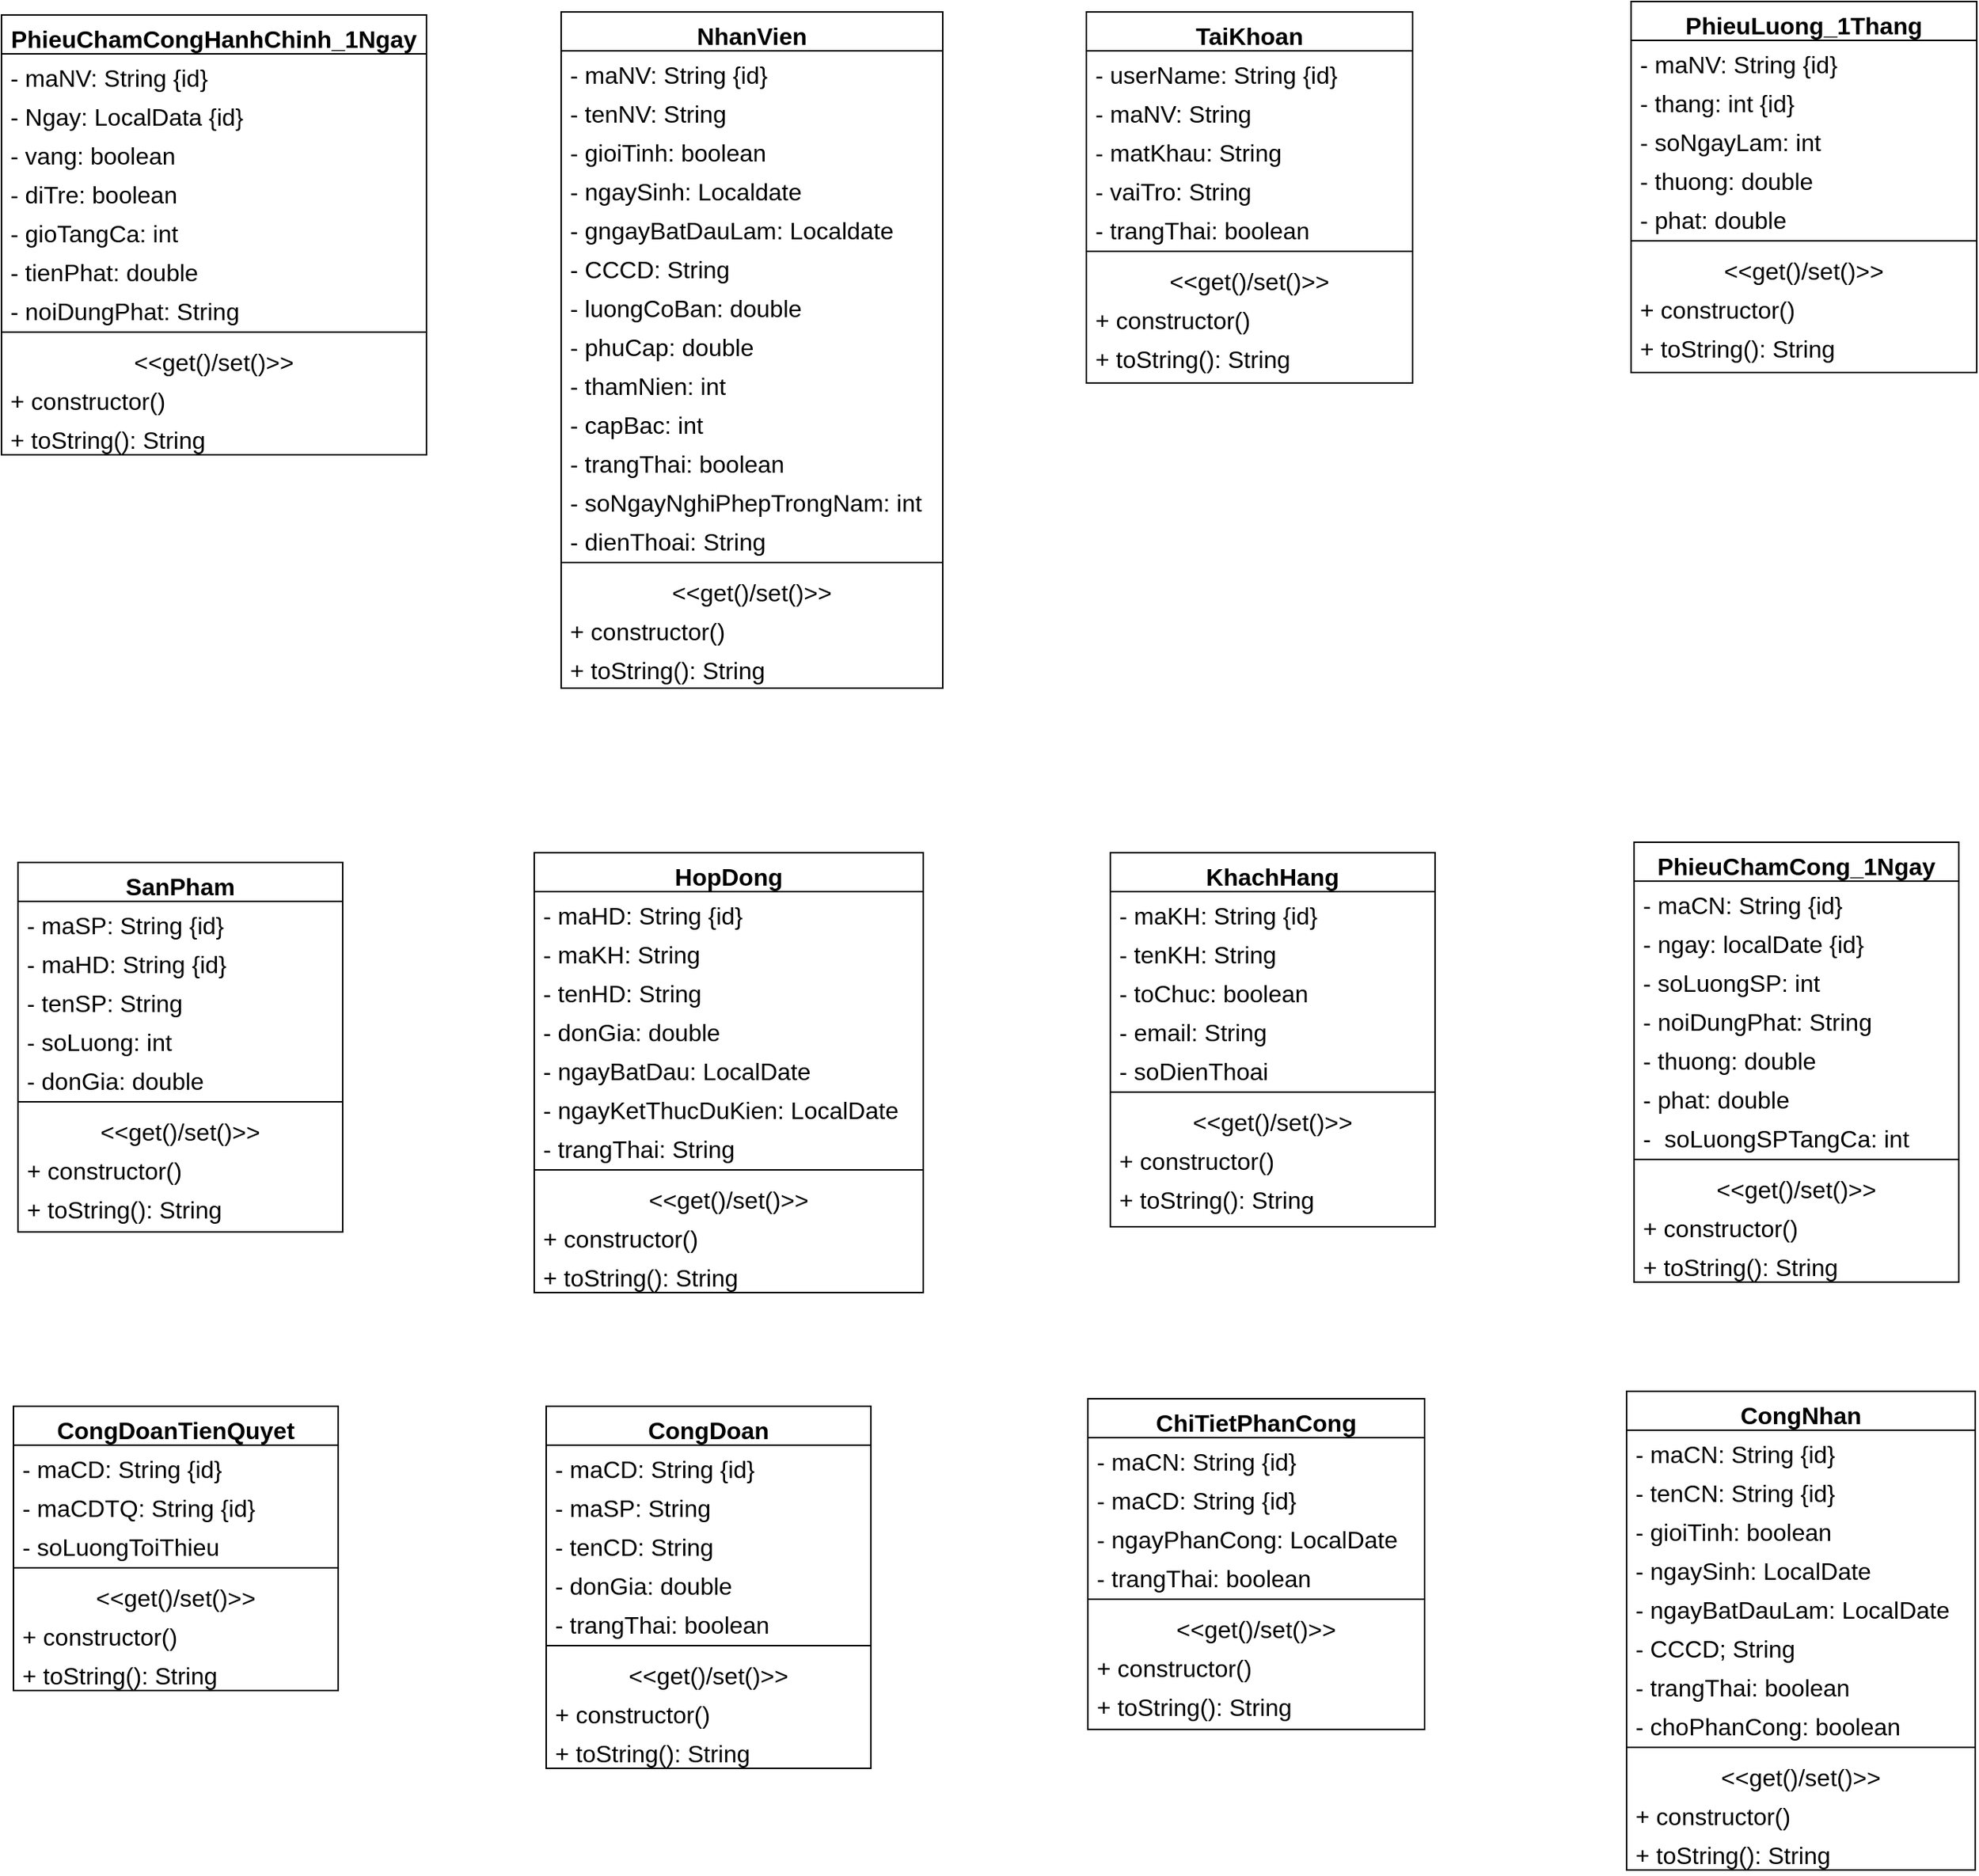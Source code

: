 <mxfile version="21.8.1" type="github">
  <diagram id="C5RBs43oDa-KdzZeNtuy" name="Page-1">
    <mxGraphModel dx="837" dy="721" grid="0" gridSize="10" guides="1" tooltips="1" connect="1" arrows="1" fold="1" page="0" pageScale="1" pageWidth="827" pageHeight="1169" math="0" shadow="0">
      <root>
        <mxCell id="WIyWlLk6GJQsqaUBKTNV-0" />
        <mxCell id="WIyWlLk6GJQsqaUBKTNV-1" parent="WIyWlLk6GJQsqaUBKTNV-0" />
        <mxCell id="KD26_EoCOuMA53v5xbRF-264" value="PhieuChamCongHanhChinh_1Ngay" style="swimlane;fontStyle=1;align=center;verticalAlign=top;childLayout=stackLayout;horizontal=1;startSize=26;horizontalStack=0;resizeParent=1;resizeLast=0;collapsible=1;marginBottom=0;rounded=0;shadow=0;strokeWidth=1;fontSize=16;" parent="WIyWlLk6GJQsqaUBKTNV-1" vertex="1">
          <mxGeometry x="1296" y="707" width="284" height="294" as="geometry">
            <mxRectangle x="230" y="140" width="160" height="26" as="alternateBounds" />
          </mxGeometry>
        </mxCell>
        <mxCell id="KD26_EoCOuMA53v5xbRF-265" value="- maNV: String {id}" style="text;align=left;verticalAlign=top;spacingLeft=4;spacingRight=4;overflow=hidden;rotatable=0;points=[[0,0.5],[1,0.5]];portConstraint=eastwest;fontSize=16;" parent="KD26_EoCOuMA53v5xbRF-264" vertex="1">
          <mxGeometry y="26" width="284" height="26" as="geometry" />
        </mxCell>
        <mxCell id="KD26_EoCOuMA53v5xbRF-266" value="- Ngay: LocalData {id}" style="text;align=left;verticalAlign=top;spacingLeft=4;spacingRight=4;overflow=hidden;rotatable=0;points=[[0,0.5],[1,0.5]];portConstraint=eastwest;rounded=0;shadow=0;html=0;fontSize=16;" parent="KD26_EoCOuMA53v5xbRF-264" vertex="1">
          <mxGeometry y="52" width="284" height="26" as="geometry" />
        </mxCell>
        <mxCell id="KD26_EoCOuMA53v5xbRF-270" value="- vang: boolean" style="text;align=left;verticalAlign=top;spacingLeft=4;spacingRight=4;overflow=hidden;rotatable=0;points=[[0,0.5],[1,0.5]];portConstraint=eastwest;rounded=0;shadow=0;html=0;fontSize=16;" parent="KD26_EoCOuMA53v5xbRF-264" vertex="1">
          <mxGeometry y="78" width="284" height="26" as="geometry" />
        </mxCell>
        <mxCell id="KD26_EoCOuMA53v5xbRF-293" value="- diTre: boolean" style="text;align=left;verticalAlign=top;spacingLeft=4;spacingRight=4;overflow=hidden;rotatable=0;points=[[0,0.5],[1,0.5]];portConstraint=eastwest;rounded=0;shadow=0;html=0;fontSize=16;" parent="KD26_EoCOuMA53v5xbRF-264" vertex="1">
          <mxGeometry y="104" width="284" height="26" as="geometry" />
        </mxCell>
        <mxCell id="KD26_EoCOuMA53v5xbRF-294" value="- gioTangCa: int" style="text;align=left;verticalAlign=top;spacingLeft=4;spacingRight=4;overflow=hidden;rotatable=0;points=[[0,0.5],[1,0.5]];portConstraint=eastwest;rounded=0;shadow=0;html=0;fontSize=16;" parent="KD26_EoCOuMA53v5xbRF-264" vertex="1">
          <mxGeometry y="130" width="284" height="26" as="geometry" />
        </mxCell>
        <mxCell id="KD26_EoCOuMA53v5xbRF-295" value="- tienPhat: double" style="text;align=left;verticalAlign=top;spacingLeft=4;spacingRight=4;overflow=hidden;rotatable=0;points=[[0,0.5],[1,0.5]];portConstraint=eastwest;rounded=0;shadow=0;html=0;fontSize=16;" parent="KD26_EoCOuMA53v5xbRF-264" vertex="1">
          <mxGeometry y="156" width="284" height="26" as="geometry" />
        </mxCell>
        <mxCell id="KD26_EoCOuMA53v5xbRF-296" value="- noiDungPhat: String" style="text;align=left;verticalAlign=top;spacingLeft=4;spacingRight=4;overflow=hidden;rotatable=0;points=[[0,0.5],[1,0.5]];portConstraint=eastwest;rounded=0;shadow=0;html=0;fontSize=16;" parent="KD26_EoCOuMA53v5xbRF-264" vertex="1">
          <mxGeometry y="182" width="284" height="26" as="geometry" />
        </mxCell>
        <mxCell id="KD26_EoCOuMA53v5xbRF-268" value="" style="line;html=1;strokeWidth=1;align=left;verticalAlign=middle;spacingTop=-1;spacingLeft=3;spacingRight=3;rotatable=0;labelPosition=right;points=[];portConstraint=eastwest;fontSize=16;" parent="KD26_EoCOuMA53v5xbRF-264" vertex="1">
          <mxGeometry y="208" width="284" height="8" as="geometry" />
        </mxCell>
        <mxCell id="KD26_EoCOuMA53v5xbRF-267" value="&lt;&lt;get()/set()&gt;&gt;" style="text;align=center;verticalAlign=top;spacingLeft=4;spacingRight=4;overflow=hidden;rotatable=0;points=[[0,0.5],[1,0.5]];portConstraint=eastwest;rounded=0;shadow=0;html=0;fontSize=16;" parent="KD26_EoCOuMA53v5xbRF-264" vertex="1">
          <mxGeometry y="216" width="284" height="26" as="geometry" />
        </mxCell>
        <mxCell id="KD26_EoCOuMA53v5xbRF-269" value="+ constructor() " style="text;align=left;verticalAlign=top;spacingLeft=4;spacingRight=4;overflow=hidden;rotatable=0;points=[[0,0.5],[1,0.5]];portConstraint=eastwest;fontSize=16;" parent="KD26_EoCOuMA53v5xbRF-264" vertex="1">
          <mxGeometry y="242" width="284" height="26" as="geometry" />
        </mxCell>
        <mxCell id="KD26_EoCOuMA53v5xbRF-358" value="+ toString(): String" style="text;align=left;verticalAlign=top;spacingLeft=4;spacingRight=4;overflow=hidden;rotatable=0;points=[[0,0.5],[1,0.5]];portConstraint=eastwest;fontSize=16;" parent="KD26_EoCOuMA53v5xbRF-264" vertex="1">
          <mxGeometry y="268" width="284" height="26" as="geometry" />
        </mxCell>
        <mxCell id="KD26_EoCOuMA53v5xbRF-297" value="NhanVien" style="swimlane;fontStyle=1;align=center;verticalAlign=top;childLayout=stackLayout;horizontal=1;startSize=26;horizontalStack=0;resizeParent=1;resizeLast=0;collapsible=1;marginBottom=0;rounded=0;shadow=0;strokeWidth=1;fontSize=16;" parent="WIyWlLk6GJQsqaUBKTNV-1" vertex="1">
          <mxGeometry x="1670" y="705" width="255" height="452" as="geometry">
            <mxRectangle x="230" y="140" width="160" height="26" as="alternateBounds" />
          </mxGeometry>
        </mxCell>
        <mxCell id="KD26_EoCOuMA53v5xbRF-298" value="- maNV: String {id}" style="text;align=left;verticalAlign=top;spacingLeft=4;spacingRight=4;overflow=hidden;rotatable=0;points=[[0,0.5],[1,0.5]];portConstraint=eastwest;fontSize=16;" parent="KD26_EoCOuMA53v5xbRF-297" vertex="1">
          <mxGeometry y="26" width="255" height="26" as="geometry" />
        </mxCell>
        <mxCell id="KD26_EoCOuMA53v5xbRF-299" value="- tenNV: String" style="text;align=left;verticalAlign=top;spacingLeft=4;spacingRight=4;overflow=hidden;rotatable=0;points=[[0,0.5],[1,0.5]];portConstraint=eastwest;rounded=0;shadow=0;html=0;fontSize=16;" parent="KD26_EoCOuMA53v5xbRF-297" vertex="1">
          <mxGeometry y="52" width="255" height="26" as="geometry" />
        </mxCell>
        <mxCell id="KD26_EoCOuMA53v5xbRF-300" value="- gioiTinh: boolean" style="text;align=left;verticalAlign=top;spacingLeft=4;spacingRight=4;overflow=hidden;rotatable=0;points=[[0,0.5],[1,0.5]];portConstraint=eastwest;rounded=0;shadow=0;html=0;fontSize=16;" parent="KD26_EoCOuMA53v5xbRF-297" vertex="1">
          <mxGeometry y="78" width="255" height="26" as="geometry" />
        </mxCell>
        <mxCell id="KD26_EoCOuMA53v5xbRF-301" value="- ngaySinh: Localdate" style="text;align=left;verticalAlign=top;spacingLeft=4;spacingRight=4;overflow=hidden;rotatable=0;points=[[0,0.5],[1,0.5]];portConstraint=eastwest;rounded=0;shadow=0;html=0;fontSize=16;" parent="KD26_EoCOuMA53v5xbRF-297" vertex="1">
          <mxGeometry y="104" width="255" height="26" as="geometry" />
        </mxCell>
        <mxCell id="KD26_EoCOuMA53v5xbRF-302" value="- gngayBatDauLam: Localdate" style="text;align=left;verticalAlign=top;spacingLeft=4;spacingRight=4;overflow=hidden;rotatable=0;points=[[0,0.5],[1,0.5]];portConstraint=eastwest;rounded=0;shadow=0;html=0;fontSize=16;" parent="KD26_EoCOuMA53v5xbRF-297" vertex="1">
          <mxGeometry y="130" width="255" height="26" as="geometry" />
        </mxCell>
        <mxCell id="KD26_EoCOuMA53v5xbRF-303" value="- CCCD: String" style="text;align=left;verticalAlign=top;spacingLeft=4;spacingRight=4;overflow=hidden;rotatable=0;points=[[0,0.5],[1,0.5]];portConstraint=eastwest;rounded=0;shadow=0;html=0;fontSize=16;" parent="KD26_EoCOuMA53v5xbRF-297" vertex="1">
          <mxGeometry y="156" width="255" height="26" as="geometry" />
        </mxCell>
        <mxCell id="KD26_EoCOuMA53v5xbRF-304" value="- luongCoBan: double" style="text;align=left;verticalAlign=top;spacingLeft=4;spacingRight=4;overflow=hidden;rotatable=0;points=[[0,0.5],[1,0.5]];portConstraint=eastwest;rounded=0;shadow=0;html=0;fontSize=16;" parent="KD26_EoCOuMA53v5xbRF-297" vertex="1">
          <mxGeometry y="182" width="255" height="26" as="geometry" />
        </mxCell>
        <mxCell id="KD26_EoCOuMA53v5xbRF-351" value="- phuCap: double" style="text;align=left;verticalAlign=top;spacingLeft=4;spacingRight=4;overflow=hidden;rotatable=0;points=[[0,0.5],[1,0.5]];portConstraint=eastwest;rounded=0;shadow=0;html=0;fontSize=16;" parent="KD26_EoCOuMA53v5xbRF-297" vertex="1">
          <mxGeometry y="208" width="255" height="26" as="geometry" />
        </mxCell>
        <mxCell id="KD26_EoCOuMA53v5xbRF-352" value="- thamNien: int" style="text;align=left;verticalAlign=top;spacingLeft=4;spacingRight=4;overflow=hidden;rotatable=0;points=[[0,0.5],[1,0.5]];portConstraint=eastwest;rounded=0;shadow=0;html=0;fontSize=16;" parent="KD26_EoCOuMA53v5xbRF-297" vertex="1">
          <mxGeometry y="234" width="255" height="26" as="geometry" />
        </mxCell>
        <mxCell id="KD26_EoCOuMA53v5xbRF-353" value="- capBac: int" style="text;align=left;verticalAlign=top;spacingLeft=4;spacingRight=4;overflow=hidden;rotatable=0;points=[[0,0.5],[1,0.5]];portConstraint=eastwest;rounded=0;shadow=0;html=0;fontSize=16;" parent="KD26_EoCOuMA53v5xbRF-297" vertex="1">
          <mxGeometry y="260" width="255" height="26" as="geometry" />
        </mxCell>
        <mxCell id="KD26_EoCOuMA53v5xbRF-355" value="- trangThai: boolean" style="text;align=left;verticalAlign=top;spacingLeft=4;spacingRight=4;overflow=hidden;rotatable=0;points=[[0,0.5],[1,0.5]];portConstraint=eastwest;rounded=0;shadow=0;html=0;fontSize=16;" parent="KD26_EoCOuMA53v5xbRF-297" vertex="1">
          <mxGeometry y="286" width="255" height="26" as="geometry" />
        </mxCell>
        <mxCell id="KD26_EoCOuMA53v5xbRF-356" value="- soNgayNghiPhepTrongNam: int" style="text;align=left;verticalAlign=top;spacingLeft=4;spacingRight=4;overflow=hidden;rotatable=0;points=[[0,0.5],[1,0.5]];portConstraint=eastwest;rounded=0;shadow=0;html=0;fontSize=16;" parent="KD26_EoCOuMA53v5xbRF-297" vertex="1">
          <mxGeometry y="312" width="255" height="26" as="geometry" />
        </mxCell>
        <mxCell id="KD26_EoCOuMA53v5xbRF-357" value="- dienThoai: String" style="text;align=left;verticalAlign=top;spacingLeft=4;spacingRight=4;overflow=hidden;rotatable=0;points=[[0,0.5],[1,0.5]];portConstraint=eastwest;rounded=0;shadow=0;html=0;fontSize=16;" parent="KD26_EoCOuMA53v5xbRF-297" vertex="1">
          <mxGeometry y="338" width="255" height="26" as="geometry" />
        </mxCell>
        <mxCell id="KD26_EoCOuMA53v5xbRF-305" value="" style="line;html=1;strokeWidth=1;align=left;verticalAlign=middle;spacingTop=-1;spacingLeft=3;spacingRight=3;rotatable=0;labelPosition=right;points=[];portConstraint=eastwest;fontSize=16;" parent="KD26_EoCOuMA53v5xbRF-297" vertex="1">
          <mxGeometry y="364" width="255" height="8" as="geometry" />
        </mxCell>
        <mxCell id="KD26_EoCOuMA53v5xbRF-307" value="&lt;&lt;get()/set()&gt;&gt;" style="text;align=center;verticalAlign=top;spacingLeft=4;spacingRight=4;overflow=hidden;rotatable=0;points=[[0,0.5],[1,0.5]];portConstraint=eastwest;fontSize=16;" parent="KD26_EoCOuMA53v5xbRF-297" vertex="1">
          <mxGeometry y="372" width="255" height="26" as="geometry" />
        </mxCell>
        <mxCell id="KD26_EoCOuMA53v5xbRF-361" value="+ constructor()" style="text;align=left;verticalAlign=top;spacingLeft=4;spacingRight=4;overflow=hidden;rotatable=0;points=[[0,0.5],[1,0.5]];portConstraint=eastwest;fontSize=16;" parent="KD26_EoCOuMA53v5xbRF-297" vertex="1">
          <mxGeometry y="398" width="255" height="26" as="geometry" />
        </mxCell>
        <mxCell id="KD26_EoCOuMA53v5xbRF-362" value="+ toString(): String" style="text;align=left;verticalAlign=top;spacingLeft=4;spacingRight=4;overflow=hidden;rotatable=0;points=[[0,0.5],[1,0.5]];portConstraint=eastwest;fontSize=16;" parent="KD26_EoCOuMA53v5xbRF-297" vertex="1">
          <mxGeometry y="424" width="255" height="26" as="geometry" />
        </mxCell>
        <mxCell id="KD26_EoCOuMA53v5xbRF-379" value="TaiKhoan" style="swimlane;fontStyle=1;align=center;verticalAlign=top;childLayout=stackLayout;horizontal=1;startSize=26;horizontalStack=0;resizeParent=1;resizeLast=0;collapsible=1;marginBottom=0;rounded=0;shadow=0;strokeWidth=1;fontSize=16;" parent="WIyWlLk6GJQsqaUBKTNV-1" vertex="1">
          <mxGeometry x="2021" y="705" width="218" height="248" as="geometry">
            <mxRectangle x="230" y="140" width="160" height="26" as="alternateBounds" />
          </mxGeometry>
        </mxCell>
        <mxCell id="KD26_EoCOuMA53v5xbRF-380" value="- userName: String {id}" style="text;align=left;verticalAlign=top;spacingLeft=4;spacingRight=4;overflow=hidden;rotatable=0;points=[[0,0.5],[1,0.5]];portConstraint=eastwest;fontSize=16;" parent="KD26_EoCOuMA53v5xbRF-379" vertex="1">
          <mxGeometry y="26" width="218" height="26" as="geometry" />
        </mxCell>
        <mxCell id="KD26_EoCOuMA53v5xbRF-381" value="- maNV: String " style="text;align=left;verticalAlign=top;spacingLeft=4;spacingRight=4;overflow=hidden;rotatable=0;points=[[0,0.5],[1,0.5]];portConstraint=eastwest;rounded=0;shadow=0;html=0;fontSize=16;" parent="KD26_EoCOuMA53v5xbRF-379" vertex="1">
          <mxGeometry y="52" width="218" height="26" as="geometry" />
        </mxCell>
        <mxCell id="KD26_EoCOuMA53v5xbRF-391" value="- matKhau: String" style="text;align=left;verticalAlign=top;spacingLeft=4;spacingRight=4;overflow=hidden;rotatable=0;points=[[0,0.5],[1,0.5]];portConstraint=eastwest;rounded=0;shadow=0;html=0;fontSize=16;" parent="KD26_EoCOuMA53v5xbRF-379" vertex="1">
          <mxGeometry y="78" width="218" height="26" as="geometry" />
        </mxCell>
        <mxCell id="KD26_EoCOuMA53v5xbRF-392" value="- vaiTro: String" style="text;align=left;verticalAlign=top;spacingLeft=4;spacingRight=4;overflow=hidden;rotatable=0;points=[[0,0.5],[1,0.5]];portConstraint=eastwest;rounded=0;shadow=0;html=0;fontSize=16;" parent="KD26_EoCOuMA53v5xbRF-379" vertex="1">
          <mxGeometry y="104" width="218" height="26" as="geometry" />
        </mxCell>
        <mxCell id="KD26_EoCOuMA53v5xbRF-397" value="- trangThai: boolean" style="text;align=left;verticalAlign=top;spacingLeft=4;spacingRight=4;overflow=hidden;rotatable=0;points=[[0,0.5],[1,0.5]];portConstraint=eastwest;rounded=0;shadow=0;html=0;fontSize=16;" parent="KD26_EoCOuMA53v5xbRF-379" vertex="1">
          <mxGeometry y="130" width="218" height="26" as="geometry" />
        </mxCell>
        <mxCell id="KD26_EoCOuMA53v5xbRF-393" value="" style="line;html=1;strokeWidth=1;align=left;verticalAlign=middle;spacingTop=-1;spacingLeft=3;spacingRight=3;rotatable=0;labelPosition=right;points=[];portConstraint=eastwest;fontSize=16;" parent="KD26_EoCOuMA53v5xbRF-379" vertex="1">
          <mxGeometry y="156" width="218" height="8" as="geometry" />
        </mxCell>
        <mxCell id="KD26_EoCOuMA53v5xbRF-394" value="&lt;&lt;get()/set()&gt;&gt;" style="text;align=center;verticalAlign=top;spacingLeft=4;spacingRight=4;overflow=hidden;rotatable=0;points=[[0,0.5],[1,0.5]];portConstraint=eastwest;fontSize=16;" parent="KD26_EoCOuMA53v5xbRF-379" vertex="1">
          <mxGeometry y="164" width="218" height="26" as="geometry" />
        </mxCell>
        <mxCell id="KD26_EoCOuMA53v5xbRF-395" value="+ constructor()" style="text;align=left;verticalAlign=top;spacingLeft=4;spacingRight=4;overflow=hidden;rotatable=0;points=[[0,0.5],[1,0.5]];portConstraint=eastwest;fontSize=16;" parent="KD26_EoCOuMA53v5xbRF-379" vertex="1">
          <mxGeometry y="190" width="218" height="26" as="geometry" />
        </mxCell>
        <mxCell id="KD26_EoCOuMA53v5xbRF-396" value="+ toString(): String" style="text;align=left;verticalAlign=top;spacingLeft=4;spacingRight=4;overflow=hidden;rotatable=0;points=[[0,0.5],[1,0.5]];portConstraint=eastwest;fontSize=16;" parent="KD26_EoCOuMA53v5xbRF-379" vertex="1">
          <mxGeometry y="216" width="218" height="26" as="geometry" />
        </mxCell>
        <mxCell id="KD26_EoCOuMA53v5xbRF-423" value="PhieuLuong_1Thang" style="swimlane;fontStyle=1;align=center;verticalAlign=top;childLayout=stackLayout;horizontal=1;startSize=26;horizontalStack=0;resizeParent=1;resizeLast=0;collapsible=1;marginBottom=0;rounded=0;shadow=0;strokeWidth=1;fontSize=16;" parent="WIyWlLk6GJQsqaUBKTNV-1" vertex="1">
          <mxGeometry x="2385" y="698" width="231" height="248" as="geometry">
            <mxRectangle x="230" y="140" width="160" height="26" as="alternateBounds" />
          </mxGeometry>
        </mxCell>
        <mxCell id="KD26_EoCOuMA53v5xbRF-424" value="- maNV: String {id}" style="text;align=left;verticalAlign=top;spacingLeft=4;spacingRight=4;overflow=hidden;rotatable=0;points=[[0,0.5],[1,0.5]];portConstraint=eastwest;fontSize=16;" parent="KD26_EoCOuMA53v5xbRF-423" vertex="1">
          <mxGeometry y="26" width="231" height="26" as="geometry" />
        </mxCell>
        <mxCell id="KD26_EoCOuMA53v5xbRF-425" value="- thang: int {id}" style="text;align=left;verticalAlign=top;spacingLeft=4;spacingRight=4;overflow=hidden;rotatable=0;points=[[0,0.5],[1,0.5]];portConstraint=eastwest;rounded=0;shadow=0;html=0;fontSize=16;" parent="KD26_EoCOuMA53v5xbRF-423" vertex="1">
          <mxGeometry y="52" width="231" height="26" as="geometry" />
        </mxCell>
        <mxCell id="KD26_EoCOuMA53v5xbRF-426" value="- soNgayLam: int" style="text;align=left;verticalAlign=top;spacingLeft=4;spacingRight=4;overflow=hidden;rotatable=0;points=[[0,0.5],[1,0.5]];portConstraint=eastwest;rounded=0;shadow=0;html=0;fontSize=16;" parent="KD26_EoCOuMA53v5xbRF-423" vertex="1">
          <mxGeometry y="78" width="231" height="26" as="geometry" />
        </mxCell>
        <mxCell id="KD26_EoCOuMA53v5xbRF-427" value="- thuong: double" style="text;align=left;verticalAlign=top;spacingLeft=4;spacingRight=4;overflow=hidden;rotatable=0;points=[[0,0.5],[1,0.5]];portConstraint=eastwest;rounded=0;shadow=0;html=0;fontSize=16;" parent="KD26_EoCOuMA53v5xbRF-423" vertex="1">
          <mxGeometry y="104" width="231" height="26" as="geometry" />
        </mxCell>
        <mxCell id="KD26_EoCOuMA53v5xbRF-428" value="- phat: double" style="text;align=left;verticalAlign=top;spacingLeft=4;spacingRight=4;overflow=hidden;rotatable=0;points=[[0,0.5],[1,0.5]];portConstraint=eastwest;rounded=0;shadow=0;html=0;fontSize=16;" parent="KD26_EoCOuMA53v5xbRF-423" vertex="1">
          <mxGeometry y="130" width="231" height="26" as="geometry" />
        </mxCell>
        <mxCell id="KD26_EoCOuMA53v5xbRF-429" value="" style="line;html=1;strokeWidth=1;align=left;verticalAlign=middle;spacingTop=-1;spacingLeft=3;spacingRight=3;rotatable=0;labelPosition=right;points=[];portConstraint=eastwest;fontSize=16;" parent="KD26_EoCOuMA53v5xbRF-423" vertex="1">
          <mxGeometry y="156" width="231" height="8" as="geometry" />
        </mxCell>
        <mxCell id="KD26_EoCOuMA53v5xbRF-430" value="&lt;&lt;get()/set()&gt;&gt;" style="text;align=center;verticalAlign=top;spacingLeft=4;spacingRight=4;overflow=hidden;rotatable=0;points=[[0,0.5],[1,0.5]];portConstraint=eastwest;fontSize=16;" parent="KD26_EoCOuMA53v5xbRF-423" vertex="1">
          <mxGeometry y="164" width="231" height="26" as="geometry" />
        </mxCell>
        <mxCell id="KD26_EoCOuMA53v5xbRF-431" value="+ constructor()" style="text;align=left;verticalAlign=top;spacingLeft=4;spacingRight=4;overflow=hidden;rotatable=0;points=[[0,0.5],[1,0.5]];portConstraint=eastwest;fontSize=16;" parent="KD26_EoCOuMA53v5xbRF-423" vertex="1">
          <mxGeometry y="190" width="231" height="26" as="geometry" />
        </mxCell>
        <mxCell id="KD26_EoCOuMA53v5xbRF-432" value="+ toString(): String" style="text;align=left;verticalAlign=top;spacingLeft=4;spacingRight=4;overflow=hidden;rotatable=0;points=[[0,0.5],[1,0.5]];portConstraint=eastwest;fontSize=16;" parent="KD26_EoCOuMA53v5xbRF-423" vertex="1">
          <mxGeometry y="216" width="231" height="26" as="geometry" />
        </mxCell>
        <mxCell id="KD26_EoCOuMA53v5xbRF-449" value="SanPham" style="swimlane;fontStyle=1;align=center;verticalAlign=top;childLayout=stackLayout;horizontal=1;startSize=26;horizontalStack=0;resizeParent=1;resizeLast=0;collapsible=1;marginBottom=0;rounded=0;shadow=0;strokeWidth=1;fontSize=16;" parent="WIyWlLk6GJQsqaUBKTNV-1" vertex="1">
          <mxGeometry x="1307" y="1273.5" width="217" height="247" as="geometry">
            <mxRectangle x="230" y="140" width="160" height="26" as="alternateBounds" />
          </mxGeometry>
        </mxCell>
        <mxCell id="KD26_EoCOuMA53v5xbRF-450" value="- maSP: String {id}" style="text;align=left;verticalAlign=top;spacingLeft=4;spacingRight=4;overflow=hidden;rotatable=0;points=[[0,0.5],[1,0.5]];portConstraint=eastwest;fontSize=16;" parent="KD26_EoCOuMA53v5xbRF-449" vertex="1">
          <mxGeometry y="26" width="217" height="26" as="geometry" />
        </mxCell>
        <mxCell id="KD26_EoCOuMA53v5xbRF-451" value="- maHD: String {id}" style="text;align=left;verticalAlign=top;spacingLeft=4;spacingRight=4;overflow=hidden;rotatable=0;points=[[0,0.5],[1,0.5]];portConstraint=eastwest;rounded=0;shadow=0;html=0;fontSize=16;" parent="KD26_EoCOuMA53v5xbRF-449" vertex="1">
          <mxGeometry y="52" width="217" height="26" as="geometry" />
        </mxCell>
        <mxCell id="KD26_EoCOuMA53v5xbRF-452" value="- tenSP: String" style="text;align=left;verticalAlign=top;spacingLeft=4;spacingRight=4;overflow=hidden;rotatable=0;points=[[0,0.5],[1,0.5]];portConstraint=eastwest;rounded=0;shadow=0;html=0;fontSize=16;" parent="KD26_EoCOuMA53v5xbRF-449" vertex="1">
          <mxGeometry y="78" width="217" height="26" as="geometry" />
        </mxCell>
        <mxCell id="KD26_EoCOuMA53v5xbRF-453" value="- soLuong: int" style="text;align=left;verticalAlign=top;spacingLeft=4;spacingRight=4;overflow=hidden;rotatable=0;points=[[0,0.5],[1,0.5]];portConstraint=eastwest;rounded=0;shadow=0;html=0;fontSize=16;" parent="KD26_EoCOuMA53v5xbRF-449" vertex="1">
          <mxGeometry y="104" width="217" height="26" as="geometry" />
        </mxCell>
        <mxCell id="KD26_EoCOuMA53v5xbRF-454" value="- donGia: double" style="text;align=left;verticalAlign=top;spacingLeft=4;spacingRight=4;overflow=hidden;rotatable=0;points=[[0,0.5],[1,0.5]];portConstraint=eastwest;rounded=0;shadow=0;html=0;fontSize=16;" parent="KD26_EoCOuMA53v5xbRF-449" vertex="1">
          <mxGeometry y="130" width="217" height="26" as="geometry" />
        </mxCell>
        <mxCell id="KD26_EoCOuMA53v5xbRF-457" value="" style="line;html=1;strokeWidth=1;align=left;verticalAlign=middle;spacingTop=-1;spacingLeft=3;spacingRight=3;rotatable=0;labelPosition=right;points=[];portConstraint=eastwest;fontSize=16;" parent="KD26_EoCOuMA53v5xbRF-449" vertex="1">
          <mxGeometry y="156" width="217" height="8" as="geometry" />
        </mxCell>
        <mxCell id="KD26_EoCOuMA53v5xbRF-458" value="&lt;&lt;get()/set()&gt;&gt;" style="text;align=center;verticalAlign=top;spacingLeft=4;spacingRight=4;overflow=hidden;rotatable=0;points=[[0,0.5],[1,0.5]];portConstraint=eastwest;rounded=0;shadow=0;html=0;fontSize=16;" parent="KD26_EoCOuMA53v5xbRF-449" vertex="1">
          <mxGeometry y="164" width="217" height="26" as="geometry" />
        </mxCell>
        <mxCell id="KD26_EoCOuMA53v5xbRF-459" value="+ constructor() " style="text;align=left;verticalAlign=top;spacingLeft=4;spacingRight=4;overflow=hidden;rotatable=0;points=[[0,0.5],[1,0.5]];portConstraint=eastwest;fontSize=16;" parent="KD26_EoCOuMA53v5xbRF-449" vertex="1">
          <mxGeometry y="190" width="217" height="26" as="geometry" />
        </mxCell>
        <mxCell id="KD26_EoCOuMA53v5xbRF-460" value="+ toString(): String" style="text;align=left;verticalAlign=top;spacingLeft=4;spacingRight=4;overflow=hidden;rotatable=0;points=[[0,0.5],[1,0.5]];portConstraint=eastwest;fontSize=16;" parent="KD26_EoCOuMA53v5xbRF-449" vertex="1">
          <mxGeometry y="216" width="217" height="26" as="geometry" />
        </mxCell>
        <mxCell id="KD26_EoCOuMA53v5xbRF-483" value="HopDong" style="swimlane;fontStyle=1;align=center;verticalAlign=top;childLayout=stackLayout;horizontal=1;startSize=26;horizontalStack=0;resizeParent=1;resizeLast=0;collapsible=1;marginBottom=0;rounded=0;shadow=0;strokeWidth=1;fontSize=16;" parent="WIyWlLk6GJQsqaUBKTNV-1" vertex="1">
          <mxGeometry x="1652" y="1267" width="260" height="294" as="geometry">
            <mxRectangle x="230" y="140" width="160" height="26" as="alternateBounds" />
          </mxGeometry>
        </mxCell>
        <mxCell id="KD26_EoCOuMA53v5xbRF-484" value="- maHD: String {id}" style="text;align=left;verticalAlign=top;spacingLeft=4;spacingRight=4;overflow=hidden;rotatable=0;points=[[0,0.5],[1,0.5]];portConstraint=eastwest;fontSize=16;" parent="KD26_EoCOuMA53v5xbRF-483" vertex="1">
          <mxGeometry y="26" width="260" height="26" as="geometry" />
        </mxCell>
        <mxCell id="KD26_EoCOuMA53v5xbRF-485" value="- maKH: String " style="text;align=left;verticalAlign=top;spacingLeft=4;spacingRight=4;overflow=hidden;rotatable=0;points=[[0,0.5],[1,0.5]];portConstraint=eastwest;rounded=0;shadow=0;html=0;fontSize=16;" parent="KD26_EoCOuMA53v5xbRF-483" vertex="1">
          <mxGeometry y="52" width="260" height="26" as="geometry" />
        </mxCell>
        <mxCell id="KD26_EoCOuMA53v5xbRF-486" value="- tenHD: String" style="text;align=left;verticalAlign=top;spacingLeft=4;spacingRight=4;overflow=hidden;rotatable=0;points=[[0,0.5],[1,0.5]];portConstraint=eastwest;rounded=0;shadow=0;html=0;fontSize=16;" parent="KD26_EoCOuMA53v5xbRF-483" vertex="1">
          <mxGeometry y="78" width="260" height="26" as="geometry" />
        </mxCell>
        <mxCell id="KD26_EoCOuMA53v5xbRF-487" value="- donGia: double" style="text;align=left;verticalAlign=top;spacingLeft=4;spacingRight=4;overflow=hidden;rotatable=0;points=[[0,0.5],[1,0.5]];portConstraint=eastwest;rounded=0;shadow=0;html=0;fontSize=16;" parent="KD26_EoCOuMA53v5xbRF-483" vertex="1">
          <mxGeometry y="104" width="260" height="26" as="geometry" />
        </mxCell>
        <mxCell id="KD26_EoCOuMA53v5xbRF-488" value="- ngayBatDau: LocalDate" style="text;align=left;verticalAlign=top;spacingLeft=4;spacingRight=4;overflow=hidden;rotatable=0;points=[[0,0.5],[1,0.5]];portConstraint=eastwest;rounded=0;shadow=0;html=0;fontSize=16;" parent="KD26_EoCOuMA53v5xbRF-483" vertex="1">
          <mxGeometry y="130" width="260" height="26" as="geometry" />
        </mxCell>
        <mxCell id="KD26_EoCOuMA53v5xbRF-493" value="- ngayKetThucDuKien: LocalDate" style="text;align=left;verticalAlign=top;spacingLeft=4;spacingRight=4;overflow=hidden;rotatable=0;points=[[0,0.5],[1,0.5]];portConstraint=eastwest;rounded=0;shadow=0;html=0;fontSize=16;" parent="KD26_EoCOuMA53v5xbRF-483" vertex="1">
          <mxGeometry y="156" width="260" height="26" as="geometry" />
        </mxCell>
        <mxCell id="KD26_EoCOuMA53v5xbRF-494" value="- trangThai: String" style="text;align=left;verticalAlign=top;spacingLeft=4;spacingRight=4;overflow=hidden;rotatable=0;points=[[0,0.5],[1,0.5]];portConstraint=eastwest;rounded=0;shadow=0;html=0;fontSize=16;" parent="KD26_EoCOuMA53v5xbRF-483" vertex="1">
          <mxGeometry y="182" width="260" height="26" as="geometry" />
        </mxCell>
        <mxCell id="KD26_EoCOuMA53v5xbRF-489" value="" style="line;html=1;strokeWidth=1;align=left;verticalAlign=middle;spacingTop=-1;spacingLeft=3;spacingRight=3;rotatable=0;labelPosition=right;points=[];portConstraint=eastwest;fontSize=16;" parent="KD26_EoCOuMA53v5xbRF-483" vertex="1">
          <mxGeometry y="208" width="260" height="8" as="geometry" />
        </mxCell>
        <mxCell id="KD26_EoCOuMA53v5xbRF-490" value="&lt;&lt;get()/set()&gt;&gt;" style="text;align=center;verticalAlign=top;spacingLeft=4;spacingRight=4;overflow=hidden;rotatable=0;points=[[0,0.5],[1,0.5]];portConstraint=eastwest;rounded=0;shadow=0;html=0;fontSize=16;" parent="KD26_EoCOuMA53v5xbRF-483" vertex="1">
          <mxGeometry y="216" width="260" height="26" as="geometry" />
        </mxCell>
        <mxCell id="KD26_EoCOuMA53v5xbRF-491" value="+ constructor() " style="text;align=left;verticalAlign=top;spacingLeft=4;spacingRight=4;overflow=hidden;rotatable=0;points=[[0,0.5],[1,0.5]];portConstraint=eastwest;fontSize=16;" parent="KD26_EoCOuMA53v5xbRF-483" vertex="1">
          <mxGeometry y="242" width="260" height="26" as="geometry" />
        </mxCell>
        <mxCell id="KD26_EoCOuMA53v5xbRF-492" value="+ toString(): String" style="text;align=left;verticalAlign=top;spacingLeft=4;spacingRight=4;overflow=hidden;rotatable=0;points=[[0,0.5],[1,0.5]];portConstraint=eastwest;fontSize=16;" parent="KD26_EoCOuMA53v5xbRF-483" vertex="1">
          <mxGeometry y="268" width="260" height="26" as="geometry" />
        </mxCell>
        <mxCell id="KD26_EoCOuMA53v5xbRF-511" value="KhachHang" style="swimlane;fontStyle=1;align=center;verticalAlign=top;childLayout=stackLayout;horizontal=1;startSize=26;horizontalStack=0;resizeParent=1;resizeLast=0;collapsible=1;marginBottom=0;rounded=0;shadow=0;strokeWidth=1;fontSize=16;" parent="WIyWlLk6GJQsqaUBKTNV-1" vertex="1">
          <mxGeometry x="2037" y="1267" width="217" height="250" as="geometry">
            <mxRectangle x="230" y="140" width="160" height="26" as="alternateBounds" />
          </mxGeometry>
        </mxCell>
        <mxCell id="KD26_EoCOuMA53v5xbRF-512" value="- maKH: String {id}" style="text;align=left;verticalAlign=top;spacingLeft=4;spacingRight=4;overflow=hidden;rotatable=0;points=[[0,0.5],[1,0.5]];portConstraint=eastwest;fontSize=16;" parent="KD26_EoCOuMA53v5xbRF-511" vertex="1">
          <mxGeometry y="26" width="217" height="26" as="geometry" />
        </mxCell>
        <mxCell id="KD26_EoCOuMA53v5xbRF-513" value="- tenKH: String " style="text;align=left;verticalAlign=top;spacingLeft=4;spacingRight=4;overflow=hidden;rotatable=0;points=[[0,0.5],[1,0.5]];portConstraint=eastwest;rounded=0;shadow=0;html=0;fontSize=16;" parent="KD26_EoCOuMA53v5xbRF-511" vertex="1">
          <mxGeometry y="52" width="217" height="26" as="geometry" />
        </mxCell>
        <mxCell id="KD26_EoCOuMA53v5xbRF-514" value="- toChuc: boolean" style="text;align=left;verticalAlign=top;spacingLeft=4;spacingRight=4;overflow=hidden;rotatable=0;points=[[0,0.5],[1,0.5]];portConstraint=eastwest;rounded=0;shadow=0;html=0;fontSize=16;" parent="KD26_EoCOuMA53v5xbRF-511" vertex="1">
          <mxGeometry y="78" width="217" height="26" as="geometry" />
        </mxCell>
        <mxCell id="KD26_EoCOuMA53v5xbRF-515" value="- email: String" style="text;align=left;verticalAlign=top;spacingLeft=4;spacingRight=4;overflow=hidden;rotatable=0;points=[[0,0.5],[1,0.5]];portConstraint=eastwest;rounded=0;shadow=0;html=0;fontSize=16;" parent="KD26_EoCOuMA53v5xbRF-511" vertex="1">
          <mxGeometry y="104" width="217" height="26" as="geometry" />
        </mxCell>
        <mxCell id="KD26_EoCOuMA53v5xbRF-516" value="- soDienThoai" style="text;align=left;verticalAlign=top;spacingLeft=4;spacingRight=4;overflow=hidden;rotatable=0;points=[[0,0.5],[1,0.5]];portConstraint=eastwest;rounded=0;shadow=0;html=0;fontSize=16;" parent="KD26_EoCOuMA53v5xbRF-511" vertex="1">
          <mxGeometry y="130" width="217" height="26" as="geometry" />
        </mxCell>
        <mxCell id="KD26_EoCOuMA53v5xbRF-519" value="" style="line;html=1;strokeWidth=1;align=left;verticalAlign=middle;spacingTop=-1;spacingLeft=3;spacingRight=3;rotatable=0;labelPosition=right;points=[];portConstraint=eastwest;fontSize=16;" parent="KD26_EoCOuMA53v5xbRF-511" vertex="1">
          <mxGeometry y="156" width="217" height="8" as="geometry" />
        </mxCell>
        <mxCell id="KD26_EoCOuMA53v5xbRF-520" value="&lt;&lt;get()/set()&gt;&gt;" style="text;align=center;verticalAlign=top;spacingLeft=4;spacingRight=4;overflow=hidden;rotatable=0;points=[[0,0.5],[1,0.5]];portConstraint=eastwest;rounded=0;shadow=0;html=0;fontSize=16;" parent="KD26_EoCOuMA53v5xbRF-511" vertex="1">
          <mxGeometry y="164" width="217" height="26" as="geometry" />
        </mxCell>
        <mxCell id="KD26_EoCOuMA53v5xbRF-521" value="+ constructor() " style="text;align=left;verticalAlign=top;spacingLeft=4;spacingRight=4;overflow=hidden;rotatable=0;points=[[0,0.5],[1,0.5]];portConstraint=eastwest;fontSize=16;" parent="KD26_EoCOuMA53v5xbRF-511" vertex="1">
          <mxGeometry y="190" width="217" height="26" as="geometry" />
        </mxCell>
        <mxCell id="KD26_EoCOuMA53v5xbRF-522" value="+ toString(): String" style="text;align=left;verticalAlign=top;spacingLeft=4;spacingRight=4;overflow=hidden;rotatable=0;points=[[0,0.5],[1,0.5]];portConstraint=eastwest;fontSize=16;" parent="KD26_EoCOuMA53v5xbRF-511" vertex="1">
          <mxGeometry y="216" width="217" height="26" as="geometry" />
        </mxCell>
        <mxCell id="KD26_EoCOuMA53v5xbRF-551" value="PhieuChamCong_1Ngay" style="swimlane;fontStyle=1;align=center;verticalAlign=top;childLayout=stackLayout;horizontal=1;startSize=26;horizontalStack=0;resizeParent=1;resizeLast=0;collapsible=1;marginBottom=0;rounded=0;shadow=0;strokeWidth=1;fontSize=16;" parent="WIyWlLk6GJQsqaUBKTNV-1" vertex="1">
          <mxGeometry x="2387" y="1260" width="217" height="294" as="geometry">
            <mxRectangle x="230" y="140" width="160" height="26" as="alternateBounds" />
          </mxGeometry>
        </mxCell>
        <mxCell id="KD26_EoCOuMA53v5xbRF-552" value="- maCN: String {id}" style="text;align=left;verticalAlign=top;spacingLeft=4;spacingRight=4;overflow=hidden;rotatable=0;points=[[0,0.5],[1,0.5]];portConstraint=eastwest;fontSize=16;" parent="KD26_EoCOuMA53v5xbRF-551" vertex="1">
          <mxGeometry y="26" width="217" height="26" as="geometry" />
        </mxCell>
        <mxCell id="KD26_EoCOuMA53v5xbRF-553" value="- ngay: localDate {id}" style="text;align=left;verticalAlign=top;spacingLeft=4;spacingRight=4;overflow=hidden;rotatable=0;points=[[0,0.5],[1,0.5]];portConstraint=eastwest;rounded=0;shadow=0;html=0;fontSize=16;" parent="KD26_EoCOuMA53v5xbRF-551" vertex="1">
          <mxGeometry y="52" width="217" height="26" as="geometry" />
        </mxCell>
        <mxCell id="KD26_EoCOuMA53v5xbRF-554" value="- soLuongSP: int" style="text;align=left;verticalAlign=top;spacingLeft=4;spacingRight=4;overflow=hidden;rotatable=0;points=[[0,0.5],[1,0.5]];portConstraint=eastwest;rounded=0;shadow=0;html=0;fontSize=16;" parent="KD26_EoCOuMA53v5xbRF-551" vertex="1">
          <mxGeometry y="78" width="217" height="26" as="geometry" />
        </mxCell>
        <mxCell id="KD26_EoCOuMA53v5xbRF-555" value="- noiDungPhat: String" style="text;align=left;verticalAlign=top;spacingLeft=4;spacingRight=4;overflow=hidden;rotatable=0;points=[[0,0.5],[1,0.5]];portConstraint=eastwest;rounded=0;shadow=0;html=0;fontSize=16;" parent="KD26_EoCOuMA53v5xbRF-551" vertex="1">
          <mxGeometry y="104" width="217" height="26" as="geometry" />
        </mxCell>
        <mxCell id="KD26_EoCOuMA53v5xbRF-556" value="- thuong: double" style="text;align=left;verticalAlign=top;spacingLeft=4;spacingRight=4;overflow=hidden;rotatable=0;points=[[0,0.5],[1,0.5]];portConstraint=eastwest;rounded=0;shadow=0;html=0;fontSize=16;" parent="KD26_EoCOuMA53v5xbRF-551" vertex="1">
          <mxGeometry y="130" width="217" height="26" as="geometry" />
        </mxCell>
        <mxCell id="KD26_EoCOuMA53v5xbRF-561" value="- phat: double" style="text;align=left;verticalAlign=top;spacingLeft=4;spacingRight=4;overflow=hidden;rotatable=0;points=[[0,0.5],[1,0.5]];portConstraint=eastwest;rounded=0;shadow=0;html=0;fontSize=16;" parent="KD26_EoCOuMA53v5xbRF-551" vertex="1">
          <mxGeometry y="156" width="217" height="26" as="geometry" />
        </mxCell>
        <mxCell id="KD26_EoCOuMA53v5xbRF-562" value="-  soLuongSPTangCa: int" style="text;align=left;verticalAlign=top;spacingLeft=4;spacingRight=4;overflow=hidden;rotatable=0;points=[[0,0.5],[1,0.5]];portConstraint=eastwest;rounded=0;shadow=0;html=0;fontSize=16;" parent="KD26_EoCOuMA53v5xbRF-551" vertex="1">
          <mxGeometry y="182" width="217" height="26" as="geometry" />
        </mxCell>
        <mxCell id="KD26_EoCOuMA53v5xbRF-557" value="" style="line;html=1;strokeWidth=1;align=left;verticalAlign=middle;spacingTop=-1;spacingLeft=3;spacingRight=3;rotatable=0;labelPosition=right;points=[];portConstraint=eastwest;fontSize=16;" parent="KD26_EoCOuMA53v5xbRF-551" vertex="1">
          <mxGeometry y="208" width="217" height="8" as="geometry" />
        </mxCell>
        <mxCell id="KD26_EoCOuMA53v5xbRF-558" value="&lt;&lt;get()/set()&gt;&gt;" style="text;align=center;verticalAlign=top;spacingLeft=4;spacingRight=4;overflow=hidden;rotatable=0;points=[[0,0.5],[1,0.5]];portConstraint=eastwest;rounded=0;shadow=0;html=0;fontSize=16;" parent="KD26_EoCOuMA53v5xbRF-551" vertex="1">
          <mxGeometry y="216" width="217" height="26" as="geometry" />
        </mxCell>
        <mxCell id="KD26_EoCOuMA53v5xbRF-559" value="+ constructor() " style="text;align=left;verticalAlign=top;spacingLeft=4;spacingRight=4;overflow=hidden;rotatable=0;points=[[0,0.5],[1,0.5]];portConstraint=eastwest;fontSize=16;" parent="KD26_EoCOuMA53v5xbRF-551" vertex="1">
          <mxGeometry y="242" width="217" height="26" as="geometry" />
        </mxCell>
        <mxCell id="KD26_EoCOuMA53v5xbRF-560" value="+ toString(): String" style="text;align=left;verticalAlign=top;spacingLeft=4;spacingRight=4;overflow=hidden;rotatable=0;points=[[0,0.5],[1,0.5]];portConstraint=eastwest;fontSize=16;" parent="KD26_EoCOuMA53v5xbRF-551" vertex="1">
          <mxGeometry y="268" width="217" height="26" as="geometry" />
        </mxCell>
        <mxCell id="KD26_EoCOuMA53v5xbRF-573" value="CongDoanTienQuyet" style="swimlane;fontStyle=1;align=center;verticalAlign=top;childLayout=stackLayout;horizontal=1;startSize=26;horizontalStack=0;resizeParent=1;resizeLast=0;collapsible=1;marginBottom=0;rounded=0;shadow=0;strokeWidth=1;fontSize=16;" parent="WIyWlLk6GJQsqaUBKTNV-1" vertex="1">
          <mxGeometry x="1304" y="1637" width="217" height="190" as="geometry">
            <mxRectangle x="230" y="140" width="160" height="26" as="alternateBounds" />
          </mxGeometry>
        </mxCell>
        <mxCell id="KD26_EoCOuMA53v5xbRF-574" value="- maCD: String {id}" style="text;align=left;verticalAlign=top;spacingLeft=4;spacingRight=4;overflow=hidden;rotatable=0;points=[[0,0.5],[1,0.5]];portConstraint=eastwest;fontSize=16;" parent="KD26_EoCOuMA53v5xbRF-573" vertex="1">
          <mxGeometry y="26" width="217" height="26" as="geometry" />
        </mxCell>
        <mxCell id="KD26_EoCOuMA53v5xbRF-583" value="- maCDTQ: String {id}" style="text;align=left;verticalAlign=top;spacingLeft=4;spacingRight=4;overflow=hidden;rotatable=0;points=[[0,0.5],[1,0.5]];portConstraint=eastwest;rounded=0;shadow=0;html=0;fontSize=16;" parent="KD26_EoCOuMA53v5xbRF-573" vertex="1">
          <mxGeometry y="52" width="217" height="26" as="geometry" />
        </mxCell>
        <mxCell id="KD26_EoCOuMA53v5xbRF-575" value="- soLuongToiThieu" style="text;align=left;verticalAlign=top;spacingLeft=4;spacingRight=4;overflow=hidden;rotatable=0;points=[[0,0.5],[1,0.5]];portConstraint=eastwest;rounded=0;shadow=0;html=0;fontSize=16;" parent="KD26_EoCOuMA53v5xbRF-573" vertex="1">
          <mxGeometry y="78" width="217" height="26" as="geometry" />
        </mxCell>
        <mxCell id="KD26_EoCOuMA53v5xbRF-579" value="" style="line;html=1;strokeWidth=1;align=left;verticalAlign=middle;spacingTop=-1;spacingLeft=3;spacingRight=3;rotatable=0;labelPosition=right;points=[];portConstraint=eastwest;fontSize=16;" parent="KD26_EoCOuMA53v5xbRF-573" vertex="1">
          <mxGeometry y="104" width="217" height="8" as="geometry" />
        </mxCell>
        <mxCell id="KD26_EoCOuMA53v5xbRF-580" value="&lt;&lt;get()/set()&gt;&gt;" style="text;align=center;verticalAlign=top;spacingLeft=4;spacingRight=4;overflow=hidden;rotatable=0;points=[[0,0.5],[1,0.5]];portConstraint=eastwest;rounded=0;shadow=0;html=0;fontSize=16;" parent="KD26_EoCOuMA53v5xbRF-573" vertex="1">
          <mxGeometry y="112" width="217" height="26" as="geometry" />
        </mxCell>
        <mxCell id="KD26_EoCOuMA53v5xbRF-581" value="+ constructor() " style="text;align=left;verticalAlign=top;spacingLeft=4;spacingRight=4;overflow=hidden;rotatable=0;points=[[0,0.5],[1,0.5]];portConstraint=eastwest;fontSize=16;" parent="KD26_EoCOuMA53v5xbRF-573" vertex="1">
          <mxGeometry y="138" width="217" height="26" as="geometry" />
        </mxCell>
        <mxCell id="KD26_EoCOuMA53v5xbRF-582" value="+ toString(): String" style="text;align=left;verticalAlign=top;spacingLeft=4;spacingRight=4;overflow=hidden;rotatable=0;points=[[0,0.5],[1,0.5]];portConstraint=eastwest;fontSize=16;" parent="KD26_EoCOuMA53v5xbRF-573" vertex="1">
          <mxGeometry y="164" width="217" height="26" as="geometry" />
        </mxCell>
        <mxCell id="KD26_EoCOuMA53v5xbRF-600" value="CongDoan" style="swimlane;fontStyle=1;align=center;verticalAlign=top;childLayout=stackLayout;horizontal=1;startSize=26;horizontalStack=0;resizeParent=1;resizeLast=0;collapsible=1;marginBottom=0;rounded=0;shadow=0;strokeWidth=1;fontSize=16;" parent="WIyWlLk6GJQsqaUBKTNV-1" vertex="1">
          <mxGeometry x="1660" y="1637" width="217" height="242" as="geometry">
            <mxRectangle x="230" y="140" width="160" height="26" as="alternateBounds" />
          </mxGeometry>
        </mxCell>
        <mxCell id="KD26_EoCOuMA53v5xbRF-601" value="- maCD: String {id}" style="text;align=left;verticalAlign=top;spacingLeft=4;spacingRight=4;overflow=hidden;rotatable=0;points=[[0,0.5],[1,0.5]];portConstraint=eastwest;fontSize=16;" parent="KD26_EoCOuMA53v5xbRF-600" vertex="1">
          <mxGeometry y="26" width="217" height="26" as="geometry" />
        </mxCell>
        <mxCell id="KD26_EoCOuMA53v5xbRF-608" value="- maSP: String " style="text;align=left;verticalAlign=top;spacingLeft=4;spacingRight=4;overflow=hidden;rotatable=0;points=[[0,0.5],[1,0.5]];portConstraint=eastwest;fontSize=16;" parent="KD26_EoCOuMA53v5xbRF-600" vertex="1">
          <mxGeometry y="52" width="217" height="26" as="geometry" />
        </mxCell>
        <mxCell id="KD26_EoCOuMA53v5xbRF-609" value="- tenCD: String " style="text;align=left;verticalAlign=top;spacingLeft=4;spacingRight=4;overflow=hidden;rotatable=0;points=[[0,0.5],[1,0.5]];portConstraint=eastwest;fontSize=16;" parent="KD26_EoCOuMA53v5xbRF-600" vertex="1">
          <mxGeometry y="78" width="217" height="26" as="geometry" />
        </mxCell>
        <mxCell id="KD26_EoCOuMA53v5xbRF-610" value="- donGia: double" style="text;align=left;verticalAlign=top;spacingLeft=4;spacingRight=4;overflow=hidden;rotatable=0;points=[[0,0.5],[1,0.5]];portConstraint=eastwest;fontSize=16;" parent="KD26_EoCOuMA53v5xbRF-600" vertex="1">
          <mxGeometry y="104" width="217" height="26" as="geometry" />
        </mxCell>
        <mxCell id="KD26_EoCOuMA53v5xbRF-611" value="- trangThai: boolean" style="text;align=left;verticalAlign=top;spacingLeft=4;spacingRight=4;overflow=hidden;rotatable=0;points=[[0,0.5],[1,0.5]];portConstraint=eastwest;fontSize=16;" parent="KD26_EoCOuMA53v5xbRF-600" vertex="1">
          <mxGeometry y="130" width="217" height="26" as="geometry" />
        </mxCell>
        <mxCell id="KD26_EoCOuMA53v5xbRF-604" value="" style="line;html=1;strokeWidth=1;align=left;verticalAlign=middle;spacingTop=-1;spacingLeft=3;spacingRight=3;rotatable=0;labelPosition=right;points=[];portConstraint=eastwest;fontSize=16;" parent="KD26_EoCOuMA53v5xbRF-600" vertex="1">
          <mxGeometry y="156" width="217" height="8" as="geometry" />
        </mxCell>
        <mxCell id="KD26_EoCOuMA53v5xbRF-605" value="&lt;&lt;get()/set()&gt;&gt;" style="text;align=center;verticalAlign=top;spacingLeft=4;spacingRight=4;overflow=hidden;rotatable=0;points=[[0,0.5],[1,0.5]];portConstraint=eastwest;rounded=0;shadow=0;html=0;fontSize=16;" parent="KD26_EoCOuMA53v5xbRF-600" vertex="1">
          <mxGeometry y="164" width="217" height="26" as="geometry" />
        </mxCell>
        <mxCell id="KD26_EoCOuMA53v5xbRF-606" value="+ constructor() " style="text;align=left;verticalAlign=top;spacingLeft=4;spacingRight=4;overflow=hidden;rotatable=0;points=[[0,0.5],[1,0.5]];portConstraint=eastwest;fontSize=16;" parent="KD26_EoCOuMA53v5xbRF-600" vertex="1">
          <mxGeometry y="190" width="217" height="26" as="geometry" />
        </mxCell>
        <mxCell id="KD26_EoCOuMA53v5xbRF-607" value="+ toString(): String" style="text;align=left;verticalAlign=top;spacingLeft=4;spacingRight=4;overflow=hidden;rotatable=0;points=[[0,0.5],[1,0.5]];portConstraint=eastwest;fontSize=16;" parent="KD26_EoCOuMA53v5xbRF-600" vertex="1">
          <mxGeometry y="216" width="217" height="26" as="geometry" />
        </mxCell>
        <mxCell id="KD26_EoCOuMA53v5xbRF-625" value="ChiTietPhanCong" style="swimlane;fontStyle=1;align=center;verticalAlign=top;childLayout=stackLayout;horizontal=1;startSize=26;horizontalStack=0;resizeParent=1;resizeLast=0;collapsible=1;marginBottom=0;rounded=0;shadow=0;strokeWidth=1;fontSize=16;" parent="WIyWlLk6GJQsqaUBKTNV-1" vertex="1">
          <mxGeometry x="2022" y="1632" width="225" height="221" as="geometry">
            <mxRectangle x="230" y="140" width="160" height="26" as="alternateBounds" />
          </mxGeometry>
        </mxCell>
        <mxCell id="KD26_EoCOuMA53v5xbRF-626" value="- maCN: String {id}" style="text;align=left;verticalAlign=top;spacingLeft=4;spacingRight=4;overflow=hidden;rotatable=0;points=[[0,0.5],[1,0.5]];portConstraint=eastwest;fontSize=16;" parent="KD26_EoCOuMA53v5xbRF-625" vertex="1">
          <mxGeometry y="26" width="225" height="26" as="geometry" />
        </mxCell>
        <mxCell id="KD26_EoCOuMA53v5xbRF-627" value="- maCD: String {id}" style="text;align=left;verticalAlign=top;spacingLeft=4;spacingRight=4;overflow=hidden;rotatable=0;points=[[0,0.5],[1,0.5]];portConstraint=eastwest;fontSize=16;" parent="KD26_EoCOuMA53v5xbRF-625" vertex="1">
          <mxGeometry y="52" width="225" height="26" as="geometry" />
        </mxCell>
        <mxCell id="KD26_EoCOuMA53v5xbRF-628" value="- ngayPhanCong: LocalDate" style="text;align=left;verticalAlign=top;spacingLeft=4;spacingRight=4;overflow=hidden;rotatable=0;points=[[0,0.5],[1,0.5]];portConstraint=eastwest;fontSize=16;" parent="KD26_EoCOuMA53v5xbRF-625" vertex="1">
          <mxGeometry y="78" width="225" height="26" as="geometry" />
        </mxCell>
        <mxCell id="KD26_EoCOuMA53v5xbRF-629" value="- trangThai: boolean" style="text;align=left;verticalAlign=top;spacingLeft=4;spacingRight=4;overflow=hidden;rotatable=0;points=[[0,0.5],[1,0.5]];portConstraint=eastwest;fontSize=16;" parent="KD26_EoCOuMA53v5xbRF-625" vertex="1">
          <mxGeometry y="104" width="225" height="26" as="geometry" />
        </mxCell>
        <mxCell id="KD26_EoCOuMA53v5xbRF-631" value="" style="line;html=1;strokeWidth=1;align=left;verticalAlign=middle;spacingTop=-1;spacingLeft=3;spacingRight=3;rotatable=0;labelPosition=right;points=[];portConstraint=eastwest;fontSize=16;" parent="KD26_EoCOuMA53v5xbRF-625" vertex="1">
          <mxGeometry y="130" width="225" height="8" as="geometry" />
        </mxCell>
        <mxCell id="KD26_EoCOuMA53v5xbRF-632" value="&lt;&lt;get()/set()&gt;&gt;" style="text;align=center;verticalAlign=top;spacingLeft=4;spacingRight=4;overflow=hidden;rotatable=0;points=[[0,0.5],[1,0.5]];portConstraint=eastwest;rounded=0;shadow=0;html=0;fontSize=16;" parent="KD26_EoCOuMA53v5xbRF-625" vertex="1">
          <mxGeometry y="138" width="225" height="26" as="geometry" />
        </mxCell>
        <mxCell id="KD26_EoCOuMA53v5xbRF-633" value="+ constructor() " style="text;align=left;verticalAlign=top;spacingLeft=4;spacingRight=4;overflow=hidden;rotatable=0;points=[[0,0.5],[1,0.5]];portConstraint=eastwest;fontSize=16;" parent="KD26_EoCOuMA53v5xbRF-625" vertex="1">
          <mxGeometry y="164" width="225" height="26" as="geometry" />
        </mxCell>
        <mxCell id="KD26_EoCOuMA53v5xbRF-634" value="+ toString(): String" style="text;align=left;verticalAlign=top;spacingLeft=4;spacingRight=4;overflow=hidden;rotatable=0;points=[[0,0.5],[1,0.5]];portConstraint=eastwest;fontSize=16;" parent="KD26_EoCOuMA53v5xbRF-625" vertex="1">
          <mxGeometry y="190" width="225" height="26" as="geometry" />
        </mxCell>
        <mxCell id="KD26_EoCOuMA53v5xbRF-660" value="CongNhan" style="swimlane;fontStyle=1;align=center;verticalAlign=top;childLayout=stackLayout;horizontal=1;startSize=26;horizontalStack=0;resizeParent=1;resizeLast=0;collapsible=1;marginBottom=0;rounded=0;shadow=0;strokeWidth=1;fontSize=16;" parent="WIyWlLk6GJQsqaUBKTNV-1" vertex="1">
          <mxGeometry x="2382" y="1627" width="233" height="320" as="geometry">
            <mxRectangle x="230" y="140" width="160" height="26" as="alternateBounds" />
          </mxGeometry>
        </mxCell>
        <mxCell id="KD26_EoCOuMA53v5xbRF-661" value="- maCN: String {id}" style="text;align=left;verticalAlign=top;spacingLeft=4;spacingRight=4;overflow=hidden;rotatable=0;points=[[0,0.5],[1,0.5]];portConstraint=eastwest;fontSize=16;" parent="KD26_EoCOuMA53v5xbRF-660" vertex="1">
          <mxGeometry y="26" width="233" height="26" as="geometry" />
        </mxCell>
        <mxCell id="KD26_EoCOuMA53v5xbRF-662" value="- tenCN: String {id}" style="text;align=left;verticalAlign=top;spacingLeft=4;spacingRight=4;overflow=hidden;rotatable=0;points=[[0,0.5],[1,0.5]];portConstraint=eastwest;fontSize=16;" parent="KD26_EoCOuMA53v5xbRF-660" vertex="1">
          <mxGeometry y="52" width="233" height="26" as="geometry" />
        </mxCell>
        <mxCell id="KD26_EoCOuMA53v5xbRF-663" value="- gioiTinh: boolean" style="text;align=left;verticalAlign=top;spacingLeft=4;spacingRight=4;overflow=hidden;rotatable=0;points=[[0,0.5],[1,0.5]];portConstraint=eastwest;fontSize=16;" parent="KD26_EoCOuMA53v5xbRF-660" vertex="1">
          <mxGeometry y="78" width="233" height="26" as="geometry" />
        </mxCell>
        <mxCell id="KD26_EoCOuMA53v5xbRF-664" value="- ngaySinh: LocalDate" style="text;align=left;verticalAlign=top;spacingLeft=4;spacingRight=4;overflow=hidden;rotatable=0;points=[[0,0.5],[1,0.5]];portConstraint=eastwest;fontSize=16;" parent="KD26_EoCOuMA53v5xbRF-660" vertex="1">
          <mxGeometry y="104" width="233" height="26" as="geometry" />
        </mxCell>
        <mxCell id="KD26_EoCOuMA53v5xbRF-669" value="- ngayBatDauLam: LocalDate" style="text;align=left;verticalAlign=top;spacingLeft=4;spacingRight=4;overflow=hidden;rotatable=0;points=[[0,0.5],[1,0.5]];portConstraint=eastwest;fontSize=16;" parent="KD26_EoCOuMA53v5xbRF-660" vertex="1">
          <mxGeometry y="130" width="233" height="26" as="geometry" />
        </mxCell>
        <mxCell id="KD26_EoCOuMA53v5xbRF-670" value="- CCCD; String" style="text;align=left;verticalAlign=top;spacingLeft=4;spacingRight=4;overflow=hidden;rotatable=0;points=[[0,0.5],[1,0.5]];portConstraint=eastwest;fontSize=16;" parent="KD26_EoCOuMA53v5xbRF-660" vertex="1">
          <mxGeometry y="156" width="233" height="26" as="geometry" />
        </mxCell>
        <mxCell id="KD26_EoCOuMA53v5xbRF-671" value="- trangThai: boolean" style="text;align=left;verticalAlign=top;spacingLeft=4;spacingRight=4;overflow=hidden;rotatable=0;points=[[0,0.5],[1,0.5]];portConstraint=eastwest;fontSize=16;" parent="KD26_EoCOuMA53v5xbRF-660" vertex="1">
          <mxGeometry y="182" width="233" height="26" as="geometry" />
        </mxCell>
        <mxCell id="KD26_EoCOuMA53v5xbRF-672" value="- choPhanCong: boolean" style="text;align=left;verticalAlign=top;spacingLeft=4;spacingRight=4;overflow=hidden;rotatable=0;points=[[0,0.5],[1,0.5]];portConstraint=eastwest;fontSize=16;" parent="KD26_EoCOuMA53v5xbRF-660" vertex="1">
          <mxGeometry y="208" width="233" height="26" as="geometry" />
        </mxCell>
        <mxCell id="KD26_EoCOuMA53v5xbRF-665" value="" style="line;html=1;strokeWidth=1;align=left;verticalAlign=middle;spacingTop=-1;spacingLeft=3;spacingRight=3;rotatable=0;labelPosition=right;points=[];portConstraint=eastwest;fontSize=16;" parent="KD26_EoCOuMA53v5xbRF-660" vertex="1">
          <mxGeometry y="234" width="233" height="8" as="geometry" />
        </mxCell>
        <mxCell id="KD26_EoCOuMA53v5xbRF-666" value="&lt;&lt;get()/set()&gt;&gt;" style="text;align=center;verticalAlign=top;spacingLeft=4;spacingRight=4;overflow=hidden;rotatable=0;points=[[0,0.5],[1,0.5]];portConstraint=eastwest;rounded=0;shadow=0;html=0;fontSize=16;" parent="KD26_EoCOuMA53v5xbRF-660" vertex="1">
          <mxGeometry y="242" width="233" height="26" as="geometry" />
        </mxCell>
        <mxCell id="KD26_EoCOuMA53v5xbRF-667" value="+ constructor() " style="text;align=left;verticalAlign=top;spacingLeft=4;spacingRight=4;overflow=hidden;rotatable=0;points=[[0,0.5],[1,0.5]];portConstraint=eastwest;fontSize=16;" parent="KD26_EoCOuMA53v5xbRF-660" vertex="1">
          <mxGeometry y="268" width="233" height="26" as="geometry" />
        </mxCell>
        <mxCell id="KD26_EoCOuMA53v5xbRF-668" value="+ toString(): String" style="text;align=left;verticalAlign=top;spacingLeft=4;spacingRight=4;overflow=hidden;rotatable=0;points=[[0,0.5],[1,0.5]];portConstraint=eastwest;fontSize=16;" parent="KD26_EoCOuMA53v5xbRF-660" vertex="1">
          <mxGeometry y="294" width="233" height="26" as="geometry" />
        </mxCell>
      </root>
    </mxGraphModel>
  </diagram>
</mxfile>
